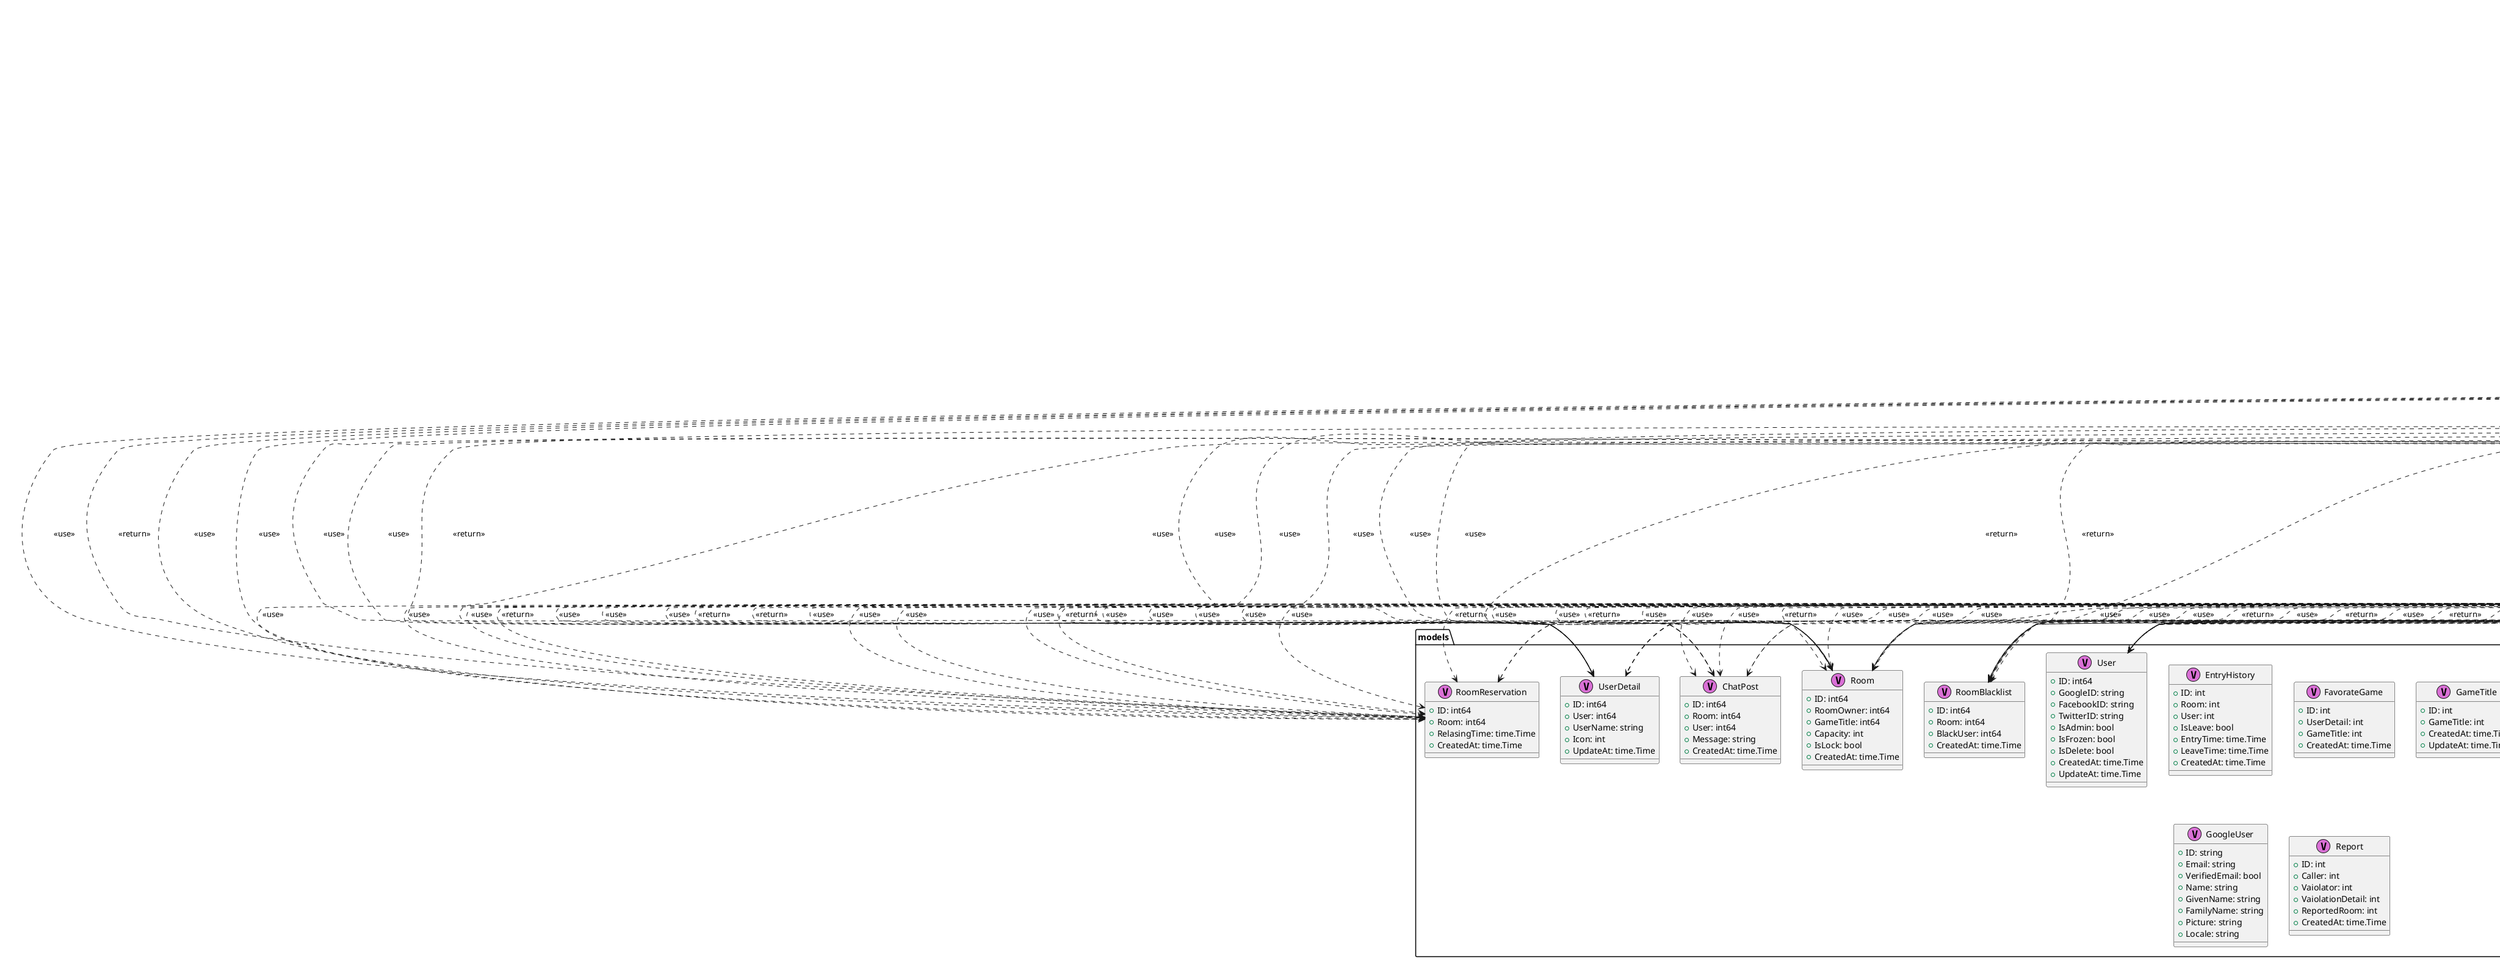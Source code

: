@startuml

package "usecase" {
	interface "ChatPostUseCase" as usecase.ChatPostUseCase {
		+DeleteChatPost(room: models.ChatPost): error
		+FindAllChatPost(): (models.ChatPost, error)
		+FindChatPostByRoomID(id: int64): (models.ChatPost, error)
		+InsertChatPost(room: models.ChatPost): error
	}
}


	usecase.ChatPostUseCase ..> models.ChatPost : <<use>> 
	usecase.ChatPostUseCase ..> error : <<return>> 
	usecase.ChatPostUseCase ..> error : <<return>> 
	usecase.ChatPostUseCase ..> error : <<return>> 
	usecase.ChatPostUseCase ..> models.ChatPost : <<use>> 
	usecase.ChatPostUseCase ..> error : <<return>> 

package "usecase" {
	interface "RoomBlacklistUseCase" as usecase.RoomBlacklistUseCase {
		+DeleteBlacklist(roomReservation: models.RoomBlacklist): error
		+FindAllBlacklist(): (models.RoomBlacklist, error)
		+FindBlacklistByID(id: int64): (models.RoomBlacklist, error)
		+InsertBlacklist(roomReservation: models.RoomBlacklist): error
	}
}


	usecase.RoomBlacklistUseCase ..> models.RoomBlacklist : <<use>> 
	usecase.RoomBlacklistUseCase ..> error : <<return>> 
	usecase.RoomBlacklistUseCase ..> error : <<return>> 
	usecase.RoomBlacklistUseCase ..> models.RoomBlacklist : <<return>> 
	usecase.RoomBlacklistUseCase ..> error : <<return>> 
	usecase.RoomBlacklistUseCase ..> models.RoomBlacklist : <<use>> 
	usecase.RoomBlacklistUseCase ..> error : <<return>> 

package "usecase" {
	interface "RoomReservationUseCase" as usecase.RoomReservationUseCase {
		+DeleteRoomReservation(roomReservation: models.RoomReservation): error
		+FindAllRoomReservation(): (models.RoomReservation, error)
		+FindRoomReservationByID(id: int64): (models.RoomReservation, error)
		+InsertRoomReservation(roomReservation: models.RoomReservation): error
		+UpdateRoomReservation(roomReservation: models.RoomReservation): error
	}
}


	usecase.RoomReservationUseCase ..> models.RoomReservation : <<use>> 
	usecase.RoomReservationUseCase ..> error : <<return>> 
	usecase.RoomReservationUseCase ..> error : <<return>> 
	usecase.RoomReservationUseCase ..> models.RoomReservation : <<return>> 
	usecase.RoomReservationUseCase ..> error : <<return>> 
	usecase.RoomReservationUseCase ..> models.RoomReservation : <<use>> 
	usecase.RoomReservationUseCase ..> error : <<return>> 
	usecase.RoomReservationUseCase ..> models.RoomReservation : <<use>> 
	usecase.RoomReservationUseCase ..> error : <<return>> 

package "usecase" {
	interface "RoomUseCase" as usecase.RoomUseCase {
		+DeleteRoom(room: models.Room): error
		+FindAllRoom(): (models.Room, error)
		+FindRoomByID(id: int64): (models.Room, error)
		+InsertRoom(room: models.Room): error
		+UpdateRoom(room: models.Room): error
	}
}


	usecase.RoomUseCase ..> models.Room : <<use>> 
	usecase.RoomUseCase ..> error : <<return>> 
	usecase.RoomUseCase ..> error : <<return>> 
	usecase.RoomUseCase ..> models.Room : <<return>> 
	usecase.RoomUseCase ..> error : <<return>> 
	usecase.RoomUseCase ..> models.Room : <<use>> 
	usecase.RoomUseCase ..> error : <<return>> 
	usecase.RoomUseCase ..> models.Room : <<use>> 
	usecase.RoomUseCase ..> error : <<return>> 

package "usecase" {
	interface "UserDetailUseCase" as usecase.UserDetailUseCase {
		+CreateUserDetail(userDetail: models.UserDetail): error
		+DeleteUserDetail(userDetail: models.UserDetail): error
		+FindUserDetailByID(id: int64): (models.UserDetail, error)
		+UpdateUserDetail(userDetail: models.UserDetail): error
	}
}


	usecase.UserDetailUseCase ..> models.UserDetail : <<use>> 
	usecase.UserDetailUseCase ..> error : <<return>> 
	usecase.UserDetailUseCase ..> models.UserDetail : <<use>> 
	usecase.UserDetailUseCase ..> error : <<return>> 
	usecase.UserDetailUseCase ..> models.UserDetail : <<return>> 
	usecase.UserDetailUseCase ..> error : <<return>> 
	usecase.UserDetailUseCase ..> models.UserDetail : <<use>> 
	usecase.UserDetailUseCase ..> error : <<return>> 

package "usecase" {
	interface "UserUseCase" as usecase.UserUseCase {
		+CreateUser(user: models.User): error
		+FindUserByProviderID(provider: string, id: string): (models.User, error)
	}
}


	usecase.UserUseCase ..> models.User : <<use>> 
	usecase.UserUseCase ..> error : <<return>> 
	usecase.UserUseCase ..> models.User : <<return>> 
	usecase.UserUseCase ..> error : <<return>> 

package "usecase" {
	class "chatPostUsecase" as usecase.chatPostUsecase <<V,Orchid>> {
		-chatPostRepository: repository.ChatPostRepository
		+FindAllChatPost(): (models.ChatPost, error)
		+FindChatPostByRoomID(id: int64): (models.ChatPost, error)
		+InsertChatPost(chatpost: models.ChatPost): error
		+DeleteChatPost(chatpost: models.ChatPost): error
	}
}

	usecase.chatPostUsecase --> repository.ChatPostRepository

	usecase.chatPostUsecase ..> error : <<return>> 
	usecase.chatPostUsecase ..> error : <<return>> 
	usecase.chatPostUsecase ..> models.ChatPost : <<use>> 
	usecase.chatPostUsecase ..> error : <<return>> 
	usecase.chatPostUsecase ..> models.ChatPost : <<use>> 
	usecase.chatPostUsecase ..> error : <<return>> 

package "usecase" {
	class "roomBlacklistUsecase" as usecase.roomBlacklistUsecase <<V,Orchid>> {
		-roomBlacklistRepository: repository.RoomBlacklistRepository
		+FindAllBlacklist(): (models.RoomBlacklist, error)
		+FindBlacklistByID(id: int64): (models.RoomBlacklist, error)
		+InsertBlacklist(blacklist: models.RoomBlacklist): error
		+DeleteBlacklist(blacklist: models.RoomBlacklist): error
	}
}

	usecase.roomBlacklistUsecase --> repository.RoomBlacklistRepository

	usecase.roomBlacklistUsecase ..> error : <<return>> 
	usecase.roomBlacklistUsecase ..> models.RoomBlacklist : <<return>> 
	usecase.roomBlacklistUsecase ..> error : <<return>> 
	usecase.roomBlacklistUsecase ..> models.RoomBlacklist : <<use>> 
	usecase.roomBlacklistUsecase ..> error : <<return>> 
	usecase.roomBlacklistUsecase ..> models.RoomBlacklist : <<use>> 
	usecase.roomBlacklistUsecase ..> error : <<return>> 

package "usecase" {
	class "roomReservationUsecase" as usecase.roomReservationUsecase <<V,Orchid>> {
		-roomReservationRepository: repository.RoomReservationRepository
		+FindAllRoomReservation(): (models.RoomReservation, error)
		+FindRoomReservationByID(id: int64): (models.RoomReservation, error)
		+InsertRoomReservation(roomReservation: models.RoomReservation): error
		+UpdateRoomReservation(room: models.RoomReservation): error
		+DeleteRoomReservation(room: models.RoomReservation): error
	}
}

	usecase.roomReservationUsecase --> repository.RoomReservationRepository

	usecase.roomReservationUsecase ..> error : <<return>> 
	usecase.roomReservationUsecase ..> models.RoomReservation : <<return>> 
	usecase.roomReservationUsecase ..> error : <<return>> 
	usecase.roomReservationUsecase ..> models.RoomReservation : <<use>> 
	usecase.roomReservationUsecase ..> error : <<return>> 
	usecase.roomReservationUsecase ..> models.RoomReservation : <<use>> 
	usecase.roomReservationUsecase ..> error : <<return>> 
	usecase.roomReservationUsecase ..> models.RoomReservation : <<use>> 
	usecase.roomReservationUsecase ..> error : <<return>> 

package "usecase" {
	class "roomUsecase" as usecase.roomUsecase <<V,Orchid>> {
		-roomRepository: repository.RoomRepository
		+FindAllRoom(): (models.Room, error)
		+FindRoomByID(id: int64): (models.Room, error)
		+InsertRoom(room: models.Room): error
		+UpdateRoom(room: models.Room): error
		+DeleteRoom(room: models.Room): error
	}
}

	usecase.roomUsecase --> repository.RoomRepository

	usecase.roomUsecase ..> error : <<return>> 
	usecase.roomUsecase ..> models.Room : <<return>> 
	usecase.roomUsecase ..> error : <<return>> 
	usecase.roomUsecase ..> models.Room : <<use>> 
	usecase.roomUsecase ..> error : <<return>> 
	usecase.roomUsecase ..> models.Room : <<use>> 
	usecase.roomUsecase ..> error : <<return>> 
	usecase.roomUsecase ..> models.Room : <<use>> 
	usecase.roomUsecase ..> error : <<return>> 

package "usecase" {
	class "userDetailUsecase" as usecase.userDetailUsecase <<V,Orchid>> {
		-userDetailRepository: repository.UserDetailRepository
		+FindUserDetailByID(id: int64): (models.UserDetail, error)
		+CreateUserDetail(userDetail: models.UserDetail): error
		+UpdateUserDetail(userDetail: models.UserDetail): error
		+DeleteUserDetail(userDetail: models.UserDetail): error
	}
}

	usecase.userDetailUsecase --> repository.UserDetailRepository

	usecase.userDetailUsecase ..> models.UserDetail : <<return>> 
	usecase.userDetailUsecase ..> error : <<return>> 
	usecase.userDetailUsecase ..> models.UserDetail : <<use>> 
	usecase.userDetailUsecase ..> error : <<return>> 
	usecase.userDetailUsecase ..> models.UserDetail : <<use>> 
	usecase.userDetailUsecase ..> error : <<return>> 
	usecase.userDetailUsecase ..> models.UserDetail : <<use>> 
	usecase.userDetailUsecase ..> error : <<return>> 

package "usecase" {
	class "userUsecase" as usecase.userUsecase <<V,Orchid>> {
		-userRepository: repository.UserRepository
		+FindUserByProviderID(provider: string, id: string): (models.User, error)
		+CreateUser(user: models.User): error
	}
}

	usecase.userUsecase --> repository.UserRepository

	usecase.userUsecase ..> models.User : <<return>> 
	usecase.userUsecase ..> error : <<return>> 
	usecase.userUsecase ..> models.User : <<use>> 
	usecase.userUsecase ..> error : <<return>> 

package "models" {
	class "ChatPost" as models.ChatPost <<V,Orchid>> {
		+ID: int64
		+Room: int64
		+User: int64
		+Message: string
		+CreatedAt: time.Time
	}
}



package "models" {
	class "EntryHistory" as models.EntryHistory <<V,Orchid>> {
		+ID: int
		+Room: int
		+User: int
		+IsLeave: bool
		+EntryTime: time.Time
		+LeaveTime: time.Time
		+CreatedAt: time.Time
	}
}



package "models" {
	class "FavorateGame" as models.FavorateGame <<V,Orchid>> {
		+ID: int
		+UserDetail: int
		+GameTitle: int
		+CreatedAt: time.Time
	}
}



package "models" {
	class "GameTitle" as models.GameTitle <<V,Orchid>> {
		+ID: int
		+GameTitle: int
		+CreatedAt: time.Time
		+UpdateAt: time.Time
	}
}



package "models" {
	class "GoogleUser" as models.GoogleUser <<V,Orchid>> {
		+ID: string
		+Email: string
		+VerifiedEmail: bool
		+Name: string
		+GivenName: string
		+FamilyName: string
		+Picture: string
		+Locale: string
	}
}



package "models" {
	class "Report" as models.Report <<V,Orchid>> {
		+ID: int
		+Caller: int
		+Vaiolator: int
		+VaiolationDetail: int
		+ReportedRoom: int
		+CreatedAt: time.Time
	}
}



package "models" {
	class "Room" as models.Room <<V,Orchid>> {
		+ID: int64
		+RoomOwner: int64
		+GameTitle: int64
		+Capacity: int
		+IsLock: bool
		+CreatedAt: time.Time
	}
}



package "models" {
	class "RoomBlacklist" as models.RoomBlacklist <<V,Orchid>> {
		+ID: int64
		+Room: int64
		+BlackUser: int64
		+CreatedAt: time.Time
	}
}



package "models" {
	class "RoomReservation" as models.RoomReservation <<V,Orchid>> {
		+ID: int64
		+Room: int64
		+RelasingTime: time.Time
		+CreatedAt: time.Time
	}
}



package "models" {
	class "User" as models.User <<V,Orchid>> {
		+ID: int64
		+GoogleID: string
		+FacebookID: string
		+TwitterID: string
		+IsAdmin: bool
		+IsFrozen: bool
		+IsDelete: bool
		+CreatedAt: time.Time
		+UpdateAt: time.Time
	}
}



package "models" {
	class "UserDetail" as models.UserDetail <<V,Orchid>> {
		+ID: int64
		+User: int64
		+UserName: string
		+Icon: int
		+UpdateAt: time.Time
	}
}



package "handler" {
	interface "ChatPostHandler" as handler.ChatPostHandler {
		+CreateChatPost(: gin.Context)
		+GetChatPostByRoomID(: gin.Context)
	}
}



package "handler" {
	interface "RoomHandler" as handler.RoomHandler {
		+CreateBlacklist(: gin.Context)
		+CreateRoom(: gin.Context)
		+GetBlacklist(: gin.Context)
		+GetRoom(: gin.Context)
		+GetRoomByID(: gin.Context)
	}
}



package "handler" {
	interface "UserHandler" as handler.UserHandler {
		+CreateUser(: gin.Context)
		+DeleteUser(: gin.Context)
		+GetUser(: gin.Context)
		+UpdateUser(: gin.Context)
	}
}



package "handler" {
	class "chatPostHandler" as handler.chatPostHandler <<V,Orchid>> {
		-chatPostUsecase: usecase.ChatPostUseCase
		+GetChatPostByRoomID(c: gin.Context)
		+CreateChatPost(c: gin.Context)
	}
}

	handler.chatPostHandler --> usecase.ChatPostUseCase


package "handler" {
	class "roomHandler" as handler.roomHandler <<V,Orchid>> {
		-userUsecase: usecase.UserUseCase
		-roomUsecase: usecase.RoomUseCase
		-roomBlacklistUseCase: usecase.RoomBlacklistUseCase
		-roomReservationUseCase: usecase.RoomReservationUseCase
		+GetRoom(c: gin.Context)
		+GetRoomByID(c: gin.Context)
		+CreateRoom(c: gin.Context)
		+GetBlacklist(c: gin.Context)
		+CreateBlacklist(c: gin.Context)
	}
}

	handler.roomHandler --> usecase.UserUseCase
	handler.roomHandler --> usecase.RoomUseCase
	handler.roomHandler --> usecase.RoomBlacklistUseCase
	handler.roomHandler --> usecase.RoomReservationUseCase


package "handler" {
	class "userHandler" as handler.userHandler <<V,Orchid>> {
		-userUsecase: usecase.UserUseCase
		-userDetailUsecase: usecase.UserDetailUseCase
		+GetUser(c: gin.Context)
		+CreateUser(c: gin.Context)
		+UpdateUser(c: gin.Context)
		+DeleteUser(c: gin.Context)
	}
}

	handler.userHandler --> usecase.UserUseCase
	handler.userHandler --> usecase.UserDetailUseCase


package "config" {
	class "config" as config.config <<V,Orchid>> {
		+Database: struct{Host: string; Port: string; User: string; Pass: string; DBName: string}
		+Redis: struct{Size: int; Network: string; Addr: string; Pass: string; Key: string}
		+GoogleOAuth: struct{RedirectURL: string; ClientID: string; ClientSecret: string}
	}
}



package "repository" {
	interface "ChatPostRepository" as repository.ChatPostRepository {
		+DeleteChatPost(room: models.ChatPost): error
		+FindAllChatPost(): (models.ChatPost, error)
		+FindChatPostByRoomID(id: int64): (models.ChatPost, error)
		+InsertChatPost(room: models.ChatPost): error
	}
}


	repository.ChatPostRepository ..> models.ChatPost : <<use>> 
	repository.ChatPostRepository ..> error : <<return>> 
	repository.ChatPostRepository ..> error : <<return>> 
	repository.ChatPostRepository ..> error : <<return>> 
	repository.ChatPostRepository ..> models.ChatPost : <<use>> 
	repository.ChatPostRepository ..> error : <<return>> 

package "repository" {
	interface "RoomBlacklistRepository" as repository.RoomBlacklistRepository {
		+DeleteBlacklist(room: models.RoomBlacklist): error
		+FindAllBlacklist(): (models.RoomBlacklist, error)
		+FindBlacklistByID(id: int64): (models.RoomBlacklist, error)
		+InsertBlacklist(room: models.RoomBlacklist): error
	}
}


	repository.RoomBlacklistRepository ..> models.RoomBlacklist : <<use>> 
	repository.RoomBlacklistRepository ..> error : <<return>> 
	repository.RoomBlacklistRepository ..> error : <<return>> 
	repository.RoomBlacklistRepository ..> models.RoomBlacklist : <<return>> 
	repository.RoomBlacklistRepository ..> error : <<return>> 
	repository.RoomBlacklistRepository ..> models.RoomBlacklist : <<use>> 
	repository.RoomBlacklistRepository ..> error : <<return>> 

package "repository" {
	interface "RoomRepository" as repository.RoomRepository {
		+DeleteRoom(room: models.Room): error
		+FindAllRoom(): (models.Room, error)
		+FindRoomByID(id: int64): (models.Room, error)
		+InsertRoom(room: models.Room): error
		+UpdateRoom(room: models.Room): error
	}
}


	repository.RoomRepository ..> models.Room : <<use>> 
	repository.RoomRepository ..> error : <<return>> 
	repository.RoomRepository ..> error : <<return>> 
	repository.RoomRepository ..> models.Room : <<return>> 
	repository.RoomRepository ..> error : <<return>> 
	repository.RoomRepository ..> models.Room : <<use>> 
	repository.RoomRepository ..> error : <<return>> 
	repository.RoomRepository ..> models.Room : <<use>> 
	repository.RoomRepository ..> error : <<return>> 

package "repository" {
	interface "RoomReservationRepository" as repository.RoomReservationRepository {
		+DeleteRoomReservation(room: models.RoomReservation): error
		+FindAllRoomReservation(): (models.RoomReservation, error)
		+FindRoomReservationByID(id: int64): (models.RoomReservation, error)
		+InsertRoomReservation(room: models.RoomReservation): error
		+UpdateRoomReservation(room: models.RoomReservation): error
	}
}


	repository.RoomReservationRepository ..> models.RoomReservation : <<use>> 
	repository.RoomReservationRepository ..> error : <<return>> 
	repository.RoomReservationRepository ..> error : <<return>> 
	repository.RoomReservationRepository ..> models.RoomReservation : <<return>> 
	repository.RoomReservationRepository ..> error : <<return>> 
	repository.RoomReservationRepository ..> models.RoomReservation : <<use>> 
	repository.RoomReservationRepository ..> error : <<return>> 
	repository.RoomReservationRepository ..> models.RoomReservation : <<use>> 
	repository.RoomReservationRepository ..> error : <<return>> 

package "repository" {
	interface "UserDetailRepository" as repository.UserDetailRepository {
		+DeleteUserDetail(userDetail: models.UserDetail): error
		+FindAllUserDetail(): (models.UserDetail, error)
		+FindUserDetailByID(id: int64): (models.UserDetail, error)
		+InsertUserDetail(userDetail: models.UserDetail): error
		+UpdateUserDetail(userDetail: models.UserDetail): error
	}
}


	repository.UserDetailRepository ..> models.UserDetail : <<use>> 
	repository.UserDetailRepository ..> error : <<return>> 
	repository.UserDetailRepository ..> error : <<return>> 
	repository.UserDetailRepository ..> models.UserDetail : <<return>> 
	repository.UserDetailRepository ..> error : <<return>> 
	repository.UserDetailRepository ..> models.UserDetail : <<use>> 
	repository.UserDetailRepository ..> error : <<return>> 
	repository.UserDetailRepository ..> models.UserDetail : <<use>> 
	repository.UserDetailRepository ..> error : <<return>> 

package "repository" {
	interface "UserRepository" as repository.UserRepository {
		+DeleteUser(user: models.User): error
		+FindAllUser(): (models.User, error)
		+FindUserByID(id: int64): (models.User, error)
		+FindUserByProviderID(provider: string, id: string): (models.User, error)
		+InsertUser(user: models.User): error
		+UpdateUser(user: models.User): error
	}
}


	repository.UserRepository ..> models.User : <<use>> 
	repository.UserRepository ..> error : <<return>> 
	repository.UserRepository ..> error : <<return>> 
	repository.UserRepository ..> models.User : <<return>> 
	repository.UserRepository ..> error : <<return>> 
	repository.UserRepository ..> models.User : <<return>> 
	repository.UserRepository ..> error : <<return>> 
	repository.UserRepository ..> models.User : <<use>> 
	repository.UserRepository ..> error : <<return>> 
	repository.UserRepository ..> models.User : <<use>> 
	repository.UserRepository ..> error : <<return>> 

package "datastore" {
	class "chatPostDatastore" as datastore.chatPostDatastore <<V,Orchid>> {
		-db: gorm.DB
		+FindAllChatPost(): (models.ChatPost, error)
		+FindChatPostByRoomID(id: int64): (models.ChatPost, error)
		+InsertChatPost(chatpost: models.ChatPost): error
		+DeleteChatPost(chatpost: models.ChatPost): error
	}
}


	datastore.chatPostDatastore ..> error : <<return>> 
	datastore.chatPostDatastore ..> error : <<return>> 
	datastore.chatPostDatastore ..> models.ChatPost : <<use>> 
	datastore.chatPostDatastore ..> error : <<return>> 
	datastore.chatPostDatastore ..> models.ChatPost : <<use>> 
	datastore.chatPostDatastore ..> error : <<return>> 

package "datastore" {
	class "roomBlacklistDatastore" as datastore.roomBlacklistDatastore <<V,Orchid>> {
		-db: gorm.DB
		+FindAllBlacklist(): (models.RoomBlacklist, error)
		+FindBlacklistByID(id: int64): (models.RoomBlacklist, error)
		+InsertBlacklist(blacklist: models.RoomBlacklist): error
		+DeleteBlacklist(blacklist: models.RoomBlacklist): error
	}
}


	datastore.roomBlacklistDatastore ..> error : <<return>> 
	datastore.roomBlacklistDatastore ..> models.RoomBlacklist : <<return>> 
	datastore.roomBlacklistDatastore ..> error : <<return>> 
	datastore.roomBlacklistDatastore ..> models.RoomBlacklist : <<use>> 
	datastore.roomBlacklistDatastore ..> error : <<return>> 
	datastore.roomBlacklistDatastore ..> models.RoomBlacklist : <<use>> 
	datastore.roomBlacklistDatastore ..> error : <<return>> 

package "datastore" {
	class "roomDatastore" as datastore.roomDatastore <<V,Orchid>> {
		-db: gorm.DB
		+FindAllRoom(): (models.Room, error)
		+FindRoomByID(id: int64): (models.Room, error)
		+InsertRoom(room: models.Room): error
		+UpdateRoom(room: models.Room): error
		+DeleteRoom(room: models.Room): error
	}
}


	datastore.roomDatastore ..> error : <<return>> 
	datastore.roomDatastore ..> models.Room : <<return>> 
	datastore.roomDatastore ..> error : <<return>> 
	datastore.roomDatastore ..> models.Room : <<use>> 
	datastore.roomDatastore ..> error : <<return>> 
	datastore.roomDatastore ..> models.Room : <<use>> 
	datastore.roomDatastore ..> error : <<return>> 
	datastore.roomDatastore ..> models.Room : <<use>> 
	datastore.roomDatastore ..> error : <<return>> 

package "datastore" {
	class "roomReservationDatastore" as datastore.roomReservationDatastore <<V,Orchid>> {
		-db: gorm.DB
		+FindAllRoomReservation(): (models.RoomReservation, error)
		+FindRoomReservationByID(id: int64): (models.RoomReservation, error)
		+InsertRoomReservation(roomReservation: models.RoomReservation): error
		+UpdateRoomReservation(roomReservation: models.RoomReservation): error
		+DeleteRoomReservation(roomReservation: models.RoomReservation): error
	}
}


	datastore.roomReservationDatastore ..> error : <<return>> 
	datastore.roomReservationDatastore ..> models.RoomReservation : <<return>> 
	datastore.roomReservationDatastore ..> error : <<return>> 
	datastore.roomReservationDatastore ..> models.RoomReservation : <<use>> 
	datastore.roomReservationDatastore ..> error : <<return>> 
	datastore.roomReservationDatastore ..> models.RoomReservation : <<use>> 
	datastore.roomReservationDatastore ..> error : <<return>> 
	datastore.roomReservationDatastore ..> models.RoomReservation : <<use>> 
	datastore.roomReservationDatastore ..> error : <<return>> 

package "datastore" {
	class "userDatastore" as datastore.userDatastore <<V,Orchid>> {
		-db: gorm.DB
		+FindAllUser(): (models.User, error)
		+FindUserByID(id: int64): (models.User, error)
		+FindUserByProviderID(provider: string, id: string): (models.User, error)
		+InsertUser(user: models.User): error
		+UpdateUser(user: models.User): error
		+DeleteUser(user: models.User): error
	}
}


	datastore.userDatastore ..> error : <<return>> 
	datastore.userDatastore ..> models.User : <<return>> 
	datastore.userDatastore ..> error : <<return>> 
	datastore.userDatastore ..> models.User : <<return>> 
	datastore.userDatastore ..> error : <<return>> 
	datastore.userDatastore ..> models.User : <<use>> 
	datastore.userDatastore ..> error : <<return>> 
	datastore.userDatastore ..> models.User : <<use>> 
	datastore.userDatastore ..> error : <<return>> 
	datastore.userDatastore ..> models.User : <<use>> 
	datastore.userDatastore ..> error : <<return>> 

package "datastore" {
	class "userDetailDatastore" as datastore.userDetailDatastore <<V,Orchid>> {
		-db: gorm.DB
		+FindAllUserDetail(): (models.UserDetail, error)
		+FindUserDetailByID(id: int64): (models.UserDetail, error)
		+InsertUserDetail(userDetail: models.UserDetail): error
		+UpdateUserDetail(userDetail: models.UserDetail): error
		+DeleteUserDetail(userDetail: models.UserDetail): error
	}
}


	datastore.userDetailDatastore ..> error : <<return>> 
	datastore.userDetailDatastore ..> models.UserDetail : <<return>> 
	datastore.userDetailDatastore ..> error : <<return>> 
	datastore.userDetailDatastore ..> models.UserDetail : <<use>> 
	datastore.userDetailDatastore ..> error : <<return>> 
	datastore.userDetailDatastore ..> models.UserDetail : <<use>> 
	datastore.userDetailDatastore ..> error : <<return>> 
	datastore.userDetailDatastore ..> models.UserDetail : <<use>> 
	datastore.userDetailDatastore ..> error : <<return>> 

package "auth" {
	interface "InterfaceGoogleOAuthHandler" as auth.InterfaceGoogleOAuthHandler {
		+Callback(c: gin.Context)
		+Login(c: gin.Context)
	}
}



package "auth" {
	class "googleOAuthHandler" as auth.googleOAuthHandler <<E,#FFCC00>> {
		-oauthConf: oauth2.Config
		-uU: usecase.UserUseCase
		+Login(c: gin.Context)
		+Callback(c: gin.Context)
	}
}

	auth.googleOAuthHandler --> usecase.UserUseCase


	usecase.ChatPostUseCase -up-|> repository.ChatPostRepository
	usecase.RoomBlacklistUseCase -up-|> repository.RoomBlacklistRepository
	usecase.RoomReservationUseCase -up-|> repository.RoomReservationRepository
	usecase.RoomUseCase -up-|> repository.RoomRepository
	usecase.chatPostUsecase -up-|> usecase.ChatPostUseCase
	usecase.chatPostUsecase -up-|> repository.ChatPostRepository
	usecase.roomBlacklistUsecase -up-|> usecase.RoomBlacklistUseCase
	usecase.roomBlacklistUsecase -up-|> repository.RoomBlacklistRepository
	usecase.roomReservationUsecase -up-|> usecase.RoomReservationUseCase
	usecase.roomReservationUsecase -up-|> repository.RoomReservationRepository
	usecase.roomUsecase -up-|> usecase.RoomUseCase
	usecase.roomUsecase -up-|> repository.RoomRepository
	usecase.userDetailUsecase -up-|> usecase.UserDetailUseCase
	usecase.userUsecase -up-|> usecase.UserUseCase
	handler.chatPostHandler -up-|> handler.ChatPostHandler
	handler.roomHandler -up-|> handler.RoomHandler
	handler.userHandler -up-|> handler.UserHandler
	repository.ChatPostRepository -up-|> usecase.ChatPostUseCase
	repository.RoomBlacklistRepository -up-|> usecase.RoomBlacklistUseCase
	repository.RoomRepository -up-|> usecase.RoomUseCase
	repository.RoomReservationRepository -up-|> usecase.RoomReservationUseCase
	datastore.chatPostDatastore -up-|> usecase.ChatPostUseCase
	datastore.chatPostDatastore -up-|> repository.ChatPostRepository
	datastore.roomBlacklistDatastore -up-|> usecase.RoomBlacklistUseCase
	datastore.roomBlacklistDatastore -up-|> repository.RoomBlacklistRepository
	datastore.roomDatastore -up-|> usecase.RoomUseCase
	datastore.roomDatastore -up-|> repository.RoomRepository
	datastore.roomReservationDatastore -up-|> usecase.RoomReservationUseCase
	datastore.roomReservationDatastore -up-|> repository.RoomReservationRepository
	datastore.userDatastore -up-|> repository.UserRepository
	datastore.userDetailDatastore -up-|> repository.UserDetailRepository
	auth.googleOAuthHandler -up-|> auth.InterfaceGoogleOAuthHandler


@enduml
